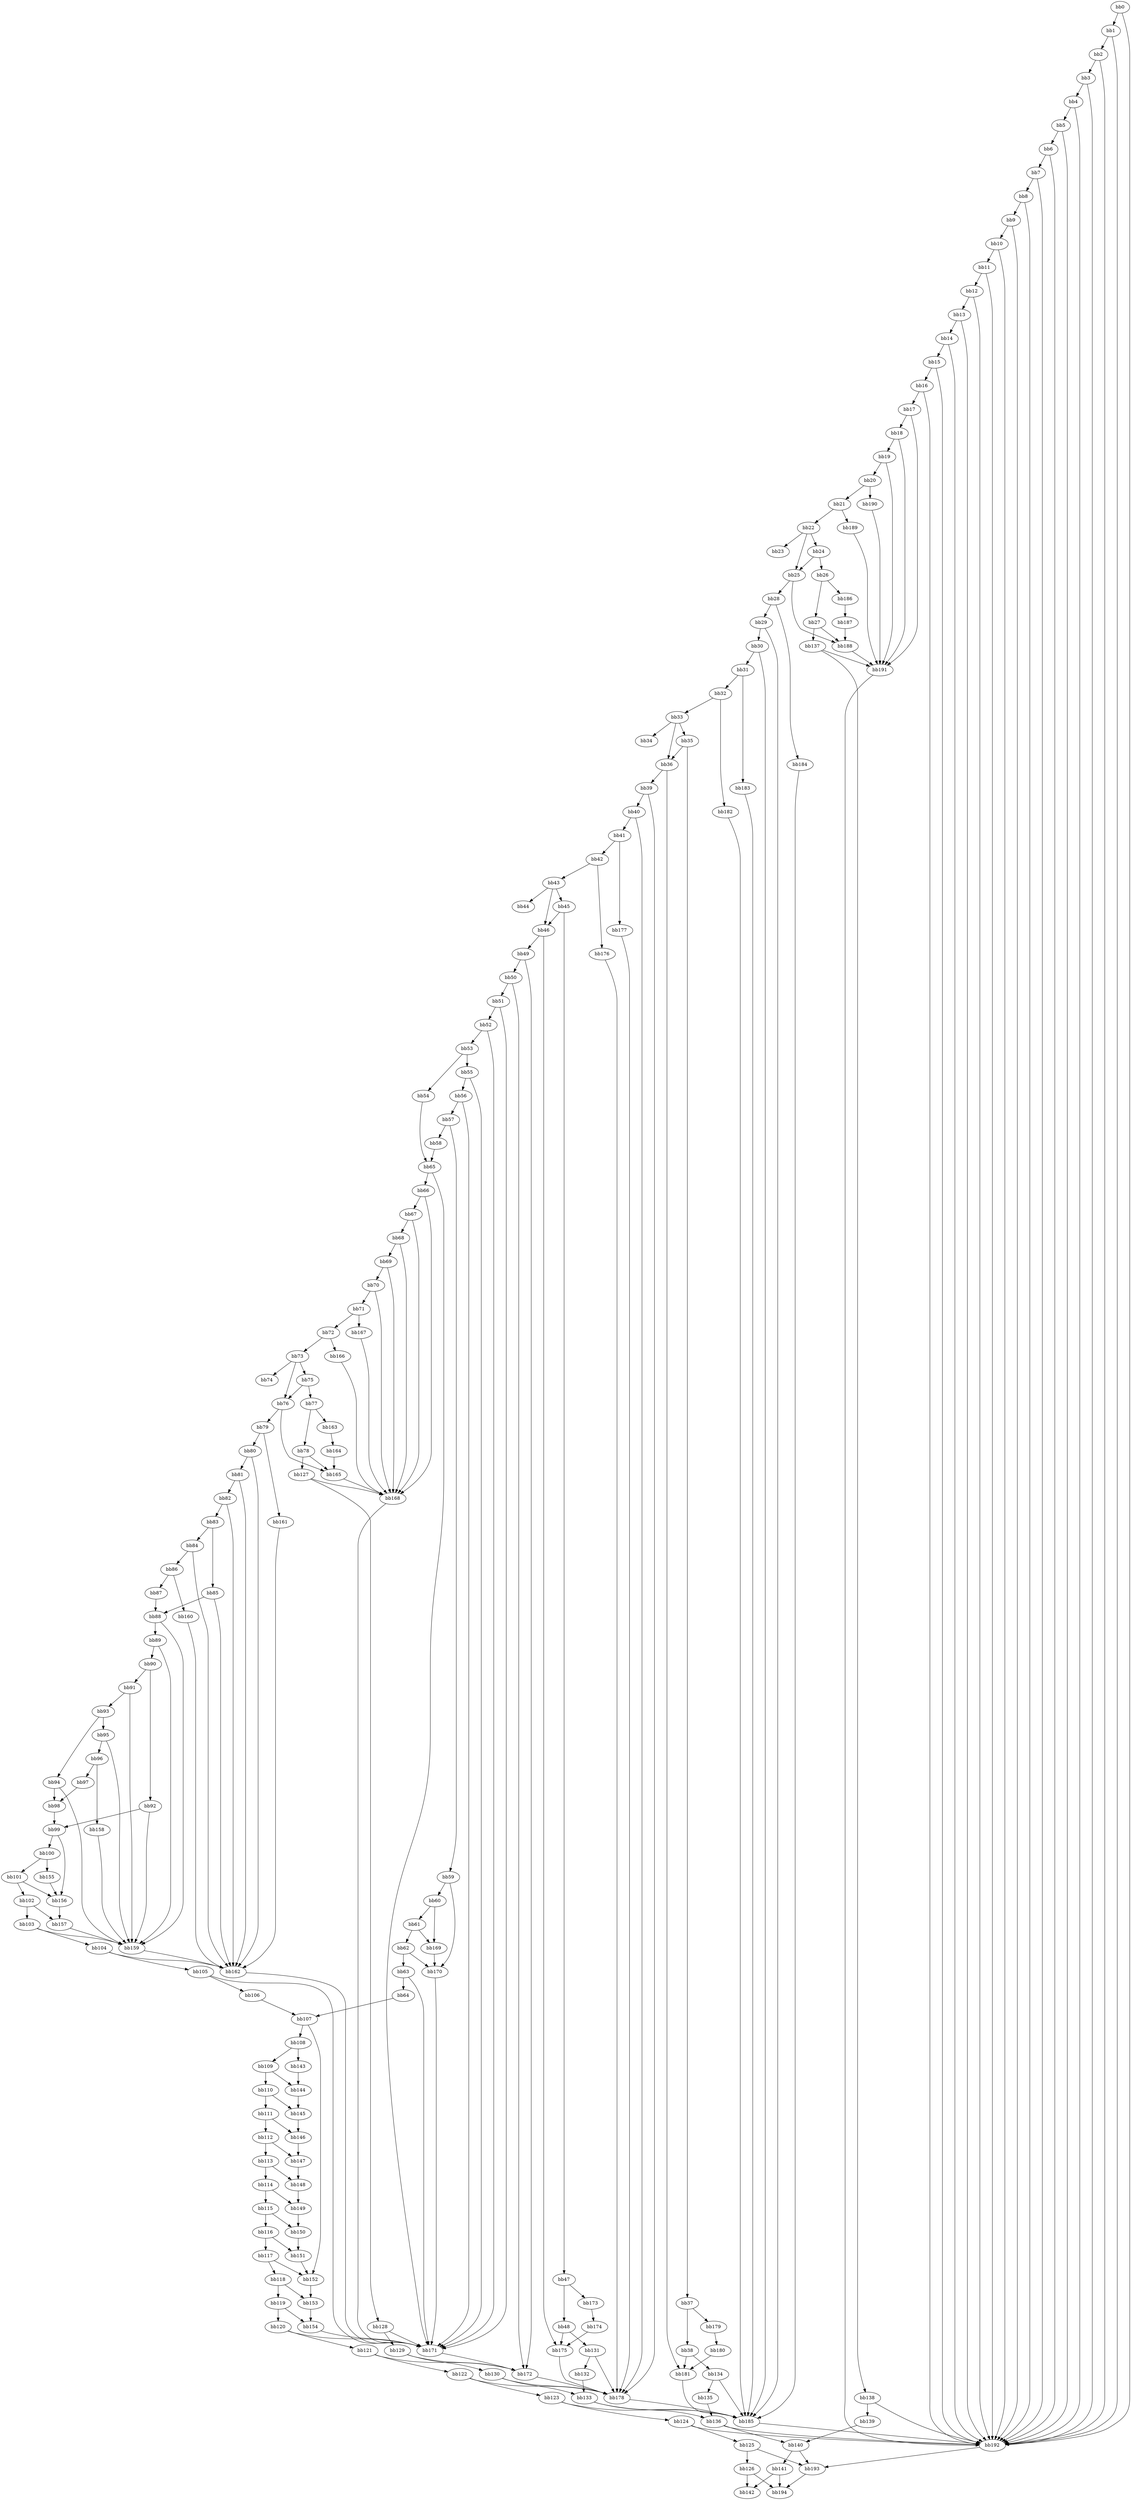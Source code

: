 digraph {
    0 [ label = "bb0\l" ]
    1 [ label = "bb1\l" ]
    2 [ label = "bb2\l" ]
    3 [ label = "bb3\l" ]
    4 [ label = "bb4\l" ]
    5 [ label = "bb5\l" ]
    6 [ label = "bb6\l" ]
    7 [ label = "bb7\l" ]
    8 [ label = "bb8\l" ]
    9 [ label = "bb9\l" ]
    10 [ label = "bb10\l" ]
    11 [ label = "bb11\l" ]
    12 [ label = "bb12\l" ]
    13 [ label = "bb13\l" ]
    14 [ label = "bb14\l" ]
    15 [ label = "bb15\l" ]
    16 [ label = "bb16\l" ]
    17 [ label = "bb17\l" ]
    18 [ label = "bb18\l" ]
    19 [ label = "bb19\l" ]
    20 [ label = "bb20\l" ]
    21 [ label = "bb21\l" ]
    22 [ label = "bb22\l" ]
    23 [ label = "bb23\l" ]
    24 [ label = "bb24\l" ]
    25 [ label = "bb25\l" ]
    26 [ label = "bb26\l" ]
    27 [ label = "bb27\l" ]
    28 [ label = "bb28\l" ]
    29 [ label = "bb29\l" ]
    30 [ label = "bb30\l" ]
    31 [ label = "bb31\l" ]
    32 [ label = "bb32\l" ]
    33 [ label = "bb33\l" ]
    34 [ label = "bb34\l" ]
    35 [ label = "bb35\l" ]
    36 [ label = "bb36\l" ]
    37 [ label = "bb37\l" ]
    38 [ label = "bb38\l" ]
    39 [ label = "bb39\l" ]
    40 [ label = "bb40\l" ]
    41 [ label = "bb41\l" ]
    42 [ label = "bb42\l" ]
    43 [ label = "bb43\l" ]
    44 [ label = "bb44\l" ]
    45 [ label = "bb45\l" ]
    46 [ label = "bb46\l" ]
    47 [ label = "bb47\l" ]
    48 [ label = "bb48\l" ]
    49 [ label = "bb49\l" ]
    50 [ label = "bb50\l" ]
    51 [ label = "bb51\l" ]
    52 [ label = "bb52\l" ]
    53 [ label = "bb53\l" ]
    54 [ label = "bb54\l" ]
    55 [ label = "bb55\l" ]
    56 [ label = "bb56\l" ]
    57 [ label = "bb57\l" ]
    58 [ label = "bb58\l" ]
    59 [ label = "bb59\l" ]
    60 [ label = "bb60\l" ]
    61 [ label = "bb61\l" ]
    62 [ label = "bb62\l" ]
    63 [ label = "bb63\l" ]
    64 [ label = "bb64\l" ]
    65 [ label = "bb65\l" ]
    66 [ label = "bb66\l" ]
    67 [ label = "bb67\l" ]
    68 [ label = "bb68\l" ]
    69 [ label = "bb69\l" ]
    70 [ label = "bb70\l" ]
    71 [ label = "bb71\l" ]
    72 [ label = "bb72\l" ]
    73 [ label = "bb73\l" ]
    74 [ label = "bb74\l" ]
    75 [ label = "bb75\l" ]
    76 [ label = "bb76\l" ]
    77 [ label = "bb77\l" ]
    78 [ label = "bb78\l" ]
    79 [ label = "bb79\l" ]
    80 [ label = "bb80\l" ]
    81 [ label = "bb81\l" ]
    82 [ label = "bb82\l" ]
    83 [ label = "bb83\l" ]
    84 [ label = "bb84\l" ]
    85 [ label = "bb85\l" ]
    86 [ label = "bb86\l" ]
    87 [ label = "bb87\l" ]
    88 [ label = "bb88\l" ]
    89 [ label = "bb89\l" ]
    90 [ label = "bb90\l" ]
    91 [ label = "bb91\l" ]
    92 [ label = "bb92\l" ]
    93 [ label = "bb93\l" ]
    94 [ label = "bb94\l" ]
    95 [ label = "bb95\l" ]
    96 [ label = "bb96\l" ]
    97 [ label = "bb97\l" ]
    98 [ label = "bb98\l" ]
    99 [ label = "bb99\l" ]
    100 [ label = "bb100\l" ]
    101 [ label = "bb101\l" ]
    102 [ label = "bb102\l" ]
    103 [ label = "bb103\l" ]
    104 [ label = "bb104\l" ]
    105 [ label = "bb105\l" ]
    106 [ label = "bb106\l" ]
    107 [ label = "bb107\l" ]
    108 [ label = "bb108\l" ]
    109 [ label = "bb109\l" ]
    110 [ label = "bb110\l" ]
    111 [ label = "bb111\l" ]
    112 [ label = "bb112\l" ]
    113 [ label = "bb113\l" ]
    114 [ label = "bb114\l" ]
    115 [ label = "bb115\l" ]
    116 [ label = "bb116\l" ]
    117 [ label = "bb117\l" ]
    118 [ label = "bb118\l" ]
    119 [ label = "bb119\l" ]
    120 [ label = "bb120\l" ]
    121 [ label = "bb121\l" ]
    122 [ label = "bb122\l" ]
    123 [ label = "bb123\l" ]
    124 [ label = "bb124\l" ]
    125 [ label = "bb125\l" ]
    126 [ label = "bb126\l" ]
    127 [ label = "bb127\l" ]
    128 [ label = "bb128\l" ]
    129 [ label = "bb129\l" ]
    130 [ label = "bb130\l" ]
    131 [ label = "bb131\l" ]
    132 [ label = "bb132\l" ]
    133 [ label = "bb133\l" ]
    134 [ label = "bb134\l" ]
    135 [ label = "bb135\l" ]
    136 [ label = "bb136\l" ]
    137 [ label = "bb137\l" ]
    138 [ label = "bb138\l" ]
    139 [ label = "bb139\l" ]
    140 [ label = "bb140\l" ]
    141 [ label = "bb141\l" ]
    142 [ label = "bb142\l" ]
    143 [ label = "bb143\l" ]
    144 [ label = "bb144\l" ]
    145 [ label = "bb145\l" ]
    146 [ label = "bb146\l" ]
    147 [ label = "bb147\l" ]
    148 [ label = "bb148\l" ]
    149 [ label = "bb149\l" ]
    150 [ label = "bb150\l" ]
    151 [ label = "bb151\l" ]
    152 [ label = "bb152\l" ]
    153 [ label = "bb153\l" ]
    154 [ label = "bb154\l" ]
    155 [ label = "bb155\l" ]
    156 [ label = "bb156\l" ]
    157 [ label = "bb157\l" ]
    158 [ label = "bb158\l" ]
    159 [ label = "bb159\l" ]
    160 [ label = "bb160\l" ]
    161 [ label = "bb161\l" ]
    162 [ label = "bb162\l" ]
    163 [ label = "bb163\l" ]
    164 [ label = "bb164\l" ]
    165 [ label = "bb165\l" ]
    166 [ label = "bb166\l" ]
    167 [ label = "bb167\l" ]
    168 [ label = "bb168\l" ]
    169 [ label = "bb169\l" ]
    170 [ label = "bb170\l" ]
    171 [ label = "bb171\l" ]
    172 [ label = "bb172\l" ]
    173 [ label = "bb173\l" ]
    174 [ label = "bb174\l" ]
    175 [ label = "bb175\l" ]
    176 [ label = "bb176\l" ]
    177 [ label = "bb177\l" ]
    178 [ label = "bb178\l" ]
    179 [ label = "bb179\l" ]
    180 [ label = "bb180\l" ]
    181 [ label = "bb181\l" ]
    182 [ label = "bb182\l" ]
    183 [ label = "bb183\l" ]
    184 [ label = "bb184\l" ]
    185 [ label = "bb185\l" ]
    186 [ label = "bb186\l" ]
    187 [ label = "bb187\l" ]
    188 [ label = "bb188\l" ]
    189 [ label = "bb189\l" ]
    190 [ label = "bb190\l" ]
    191 [ label = "bb191\l" ]
    192 [ label = "bb192\l" ]
    193 [ label = "bb193\l" ]
    194 [ label = "bb194\l" ]
    0 -> 1 [ ]
    0 -> 192 [ ]
    1 -> 2 [ ]
    1 -> 192 [ ]
    2 -> 3 [ ]
    2 -> 192 [ ]
    3 -> 4 [ ]
    3 -> 192 [ ]
    4 -> 5 [ ]
    4 -> 192 [ ]
    5 -> 6 [ ]
    5 -> 192 [ ]
    6 -> 7 [ ]
    6 -> 192 [ ]
    7 -> 8 [ ]
    7 -> 192 [ ]
    8 -> 9 [ ]
    8 -> 192 [ ]
    9 -> 10 [ ]
    9 -> 192 [ ]
    10 -> 11 [ ]
    10 -> 192 [ ]
    11 -> 12 [ ]
    11 -> 192 [ ]
    12 -> 13 [ ]
    12 -> 192 [ ]
    13 -> 14 [ ]
    13 -> 192 [ ]
    14 -> 15 [ ]
    14 -> 192 [ ]
    15 -> 16 [ ]
    15 -> 192 [ ]
    16 -> 17 [ ]
    16 -> 192 [ ]
    17 -> 18 [ ]
    17 -> 191 [ ]
    18 -> 19 [ ]
    18 -> 191 [ ]
    19 -> 20 [ ]
    19 -> 191 [ ]
    20 -> 21 [ ]
    20 -> 190 [ ]
    21 -> 22 [ ]
    21 -> 189 [ ]
    22 -> 23 [ ]
    22 -> 24 [ ]
    22 -> 25 [ ]
    24 -> 25 [ ]
    24 -> 26 [ ]
    25 -> 28 [ ]
    25 -> 188 [ ]
    26 -> 27 [ ]
    26 -> 186 [ ]
    27 -> 137 [ ]
    27 -> 188 [ ]
    28 -> 29 [ ]
    28 -> 184 [ ]
    29 -> 30 [ ]
    29 -> 185 [ ]
    30 -> 31 [ ]
    30 -> 185 [ ]
    31 -> 32 [ ]
    31 -> 183 [ ]
    32 -> 33 [ ]
    32 -> 182 [ ]
    33 -> 34 [ ]
    33 -> 35 [ ]
    33 -> 36 [ ]
    35 -> 36 [ ]
    35 -> 37 [ ]
    36 -> 39 [ ]
    36 -> 181 [ ]
    37 -> 38 [ ]
    37 -> 179 [ ]
    38 -> 134 [ ]
    38 -> 181 [ ]
    39 -> 40 [ ]
    39 -> 178 [ ]
    40 -> 41 [ ]
    40 -> 178 [ ]
    41 -> 42 [ ]
    41 -> 177 [ ]
    42 -> 43 [ ]
    42 -> 176 [ ]
    43 -> 44 [ ]
    43 -> 45 [ ]
    43 -> 46 [ ]
    45 -> 46 [ ]
    45 -> 47 [ ]
    46 -> 49 [ ]
    46 -> 175 [ ]
    47 -> 48 [ ]
    47 -> 173 [ ]
    48 -> 131 [ ]
    48 -> 175 [ ]
    49 -> 50 [ ]
    49 -> 172 [ ]
    50 -> 51 [ ]
    50 -> 172 [ ]
    51 -> 52 [ ]
    51 -> 171 [ ]
    52 -> 53 [ ]
    52 -> 171 [ ]
    53 -> 54 [ ]
    53 -> 55 [ ]
    54 -> 65 [ ]
    55 -> 56 [ ]
    55 -> 171 [ ]
    56 -> 57 [ ]
    56 -> 171 [ ]
    57 -> 58 [ ]
    57 -> 59 [ ]
    58 -> 65 [ ]
    59 -> 60 [ ]
    59 -> 170 [ ]
    60 -> 61 [ ]
    60 -> 169 [ ]
    61 -> 62 [ ]
    61 -> 169 [ ]
    62 -> 63 [ ]
    62 -> 170 [ ]
    63 -> 64 [ ]
    63 -> 171 [ ]
    64 -> 107 [ ]
    65 -> 66 [ ]
    65 -> 171 [ ]
    66 -> 67 [ ]
    66 -> 168 [ ]
    67 -> 68 [ ]
    67 -> 168 [ ]
    68 -> 69 [ ]
    68 -> 168 [ ]
    69 -> 70 [ ]
    69 -> 168 [ ]
    70 -> 71 [ ]
    70 -> 168 [ ]
    71 -> 72 [ ]
    71 -> 167 [ ]
    72 -> 73 [ ]
    72 -> 166 [ ]
    73 -> 74 [ ]
    73 -> 75 [ ]
    73 -> 76 [ ]
    75 -> 76 [ ]
    75 -> 77 [ ]
    76 -> 79 [ ]
    76 -> 165 [ ]
    77 -> 78 [ ]
    77 -> 163 [ ]
    78 -> 127 [ ]
    78 -> 165 [ ]
    79 -> 80 [ ]
    79 -> 161 [ ]
    80 -> 81 [ ]
    80 -> 162 [ ]
    81 -> 82 [ ]
    81 -> 162 [ ]
    82 -> 83 [ ]
    82 -> 162 [ ]
    83 -> 84 [ ]
    83 -> 85 [ ]
    84 -> 86 [ ]
    84 -> 162 [ ]
    85 -> 88 [ ]
    85 -> 162 [ ]
    86 -> 87 [ ]
    86 -> 160 [ ]
    87 -> 88 [ ]
    88 -> 89 [ ]
    88 -> 159 [ ]
    89 -> 90 [ ]
    89 -> 159 [ ]
    90 -> 91 [ ]
    90 -> 92 [ ]
    91 -> 93 [ ]
    91 -> 159 [ ]
    92 -> 99 [ ]
    92 -> 159 [ ]
    93 -> 94 [ ]
    93 -> 95 [ ]
    94 -> 98 [ ]
    94 -> 159 [ ]
    95 -> 96 [ ]
    95 -> 159 [ ]
    96 -> 97 [ ]
    96 -> 158 [ ]
    97 -> 98 [ ]
    98 -> 99 [ ]
    99 -> 100 [ ]
    99 -> 156 [ ]
    100 -> 101 [ ]
    100 -> 155 [ ]
    101 -> 102 [ ]
    101 -> 156 [ ]
    102 -> 103 [ ]
    102 -> 157 [ ]
    103 -> 104 [ ]
    103 -> 159 [ ]
    104 -> 105 [ ]
    104 -> 162 [ ]
    105 -> 106 [ ]
    105 -> 171 [ ]
    106 -> 107 [ ]
    107 -> 108 [ ]
    107 -> 152 [ ]
    108 -> 109 [ ]
    108 -> 143 [ ]
    109 -> 110 [ ]
    109 -> 144 [ ]
    110 -> 111 [ ]
    110 -> 145 [ ]
    111 -> 112 [ ]
    111 -> 146 [ ]
    112 -> 113 [ ]
    112 -> 147 [ ]
    113 -> 114 [ ]
    113 -> 148 [ ]
    114 -> 115 [ ]
    114 -> 149 [ ]
    115 -> 116 [ ]
    115 -> 150 [ ]
    116 -> 117 [ ]
    116 -> 151 [ ]
    117 -> 118 [ ]
    117 -> 152 [ ]
    118 -> 119 [ ]
    118 -> 153 [ ]
    119 -> 120 [ ]
    119 -> 154 [ ]
    120 -> 121 [ ]
    120 -> 171 [ ]
    121 -> 122 [ ]
    121 -> 172 [ ]
    122 -> 123 [ ]
    122 -> 178 [ ]
    123 -> 124 [ ]
    123 -> 185 [ ]
    124 -> 125 [ ]
    124 -> 192 [ ]
    125 -> 126 [ ]
    125 -> 193 [ ]
    126 -> 142 [ ]
    126 -> 194 [ ]
    127 -> 128 [ ]
    127 -> 168 [ ]
    128 -> 129 [ ]
    128 -> 171 [ ]
    129 -> 130 [ ]
    129 -> 172 [ ]
    130 -> 133 [ ]
    130 -> 178 [ ]
    131 -> 132 [ ]
    131 -> 178 [ ]
    132 -> 133 [ ]
    133 -> 136 [ ]
    133 -> 185 [ ]
    134 -> 135 [ ]
    134 -> 185 [ ]
    135 -> 136 [ ]
    136 -> 140 [ ]
    136 -> 192 [ ]
    137 -> 138 [ ]
    137 -> 191 [ ]
    138 -> 139 [ ]
    138 -> 192 [ ]
    139 -> 140 [ ]
    140 -> 141 [ ]
    140 -> 193 [ ]
    141 -> 142 [ ]
    141 -> 194 [ ]
    143 -> 144 [ ]
    144 -> 145 [ ]
    145 -> 146 [ ]
    146 -> 147 [ ]
    147 -> 148 [ ]
    148 -> 149 [ ]
    149 -> 150 [ ]
    150 -> 151 [ ]
    151 -> 152 [ ]
    152 -> 153 [ ]
    153 -> 154 [ ]
    154 -> 171 [ ]
    155 -> 156 [ ]
    156 -> 157 [ ]
    157 -> 159 [ ]
    158 -> 159 [ ]
    159 -> 162 [ ]
    160 -> 162 [ ]
    161 -> 162 [ ]
    162 -> 171 [ ]
    163 -> 164 [ ]
    164 -> 165 [ ]
    165 -> 168 [ ]
    166 -> 168 [ ]
    167 -> 168 [ ]
    168 -> 171 [ ]
    169 -> 170 [ ]
    170 -> 171 [ ]
    171 -> 172 [ ]
    172 -> 178 [ ]
    173 -> 174 [ ]
    174 -> 175 [ ]
    175 -> 178 [ ]
    176 -> 178 [ ]
    177 -> 178 [ ]
    178 -> 185 [ ]
    179 -> 180 [ ]
    180 -> 181 [ ]
    181 -> 185 [ ]
    182 -> 185 [ ]
    183 -> 185 [ ]
    184 -> 185 [ ]
    185 -> 192 [ ]
    186 -> 187 [ ]
    187 -> 188 [ ]
    188 -> 191 [ ]
    189 -> 191 [ ]
    190 -> 191 [ ]
    191 -> 192 [ ]
    192 -> 193 [ ]
    193 -> 194 [ ]
}

